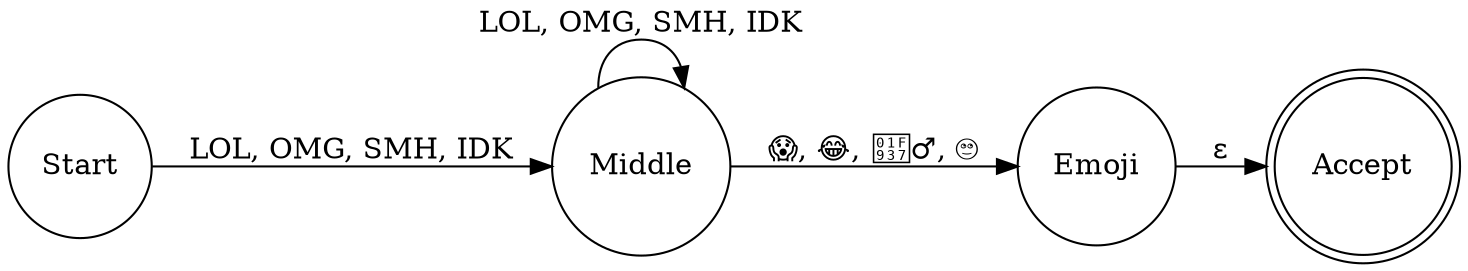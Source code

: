 digraph DFA {
    rankdir=LR;  // Specify the layout direction of the graph as left to right

    // Define the states of the DFA
    Start [shape=circle, label="Start"];
    Middle [shape=circle, label="Middle"];
    Emoji [shape=circle, label="Emoji"];
    Accept [shape=doublecircle, label="Accept"];

    // Define the transitions between states
    Start -> Middle [label="LOL, OMG, SMH, IDK"];  // Transition from the Start state to Middle for specific abbreviations
    Middle -> Middle [label="LOL, OMG, SMH, IDK"];  // Self-loop on Middle for repeated abbreviations
    Middle -> Emoji [label="😱, 😂, 🤷‍♂️, 🙄"];     // Transition from Middle to Emoji for specific emojis
    Emoji -> Accept [label="ε"];                     // Transition from Emoji to Accept with an empty label (ε)
}
